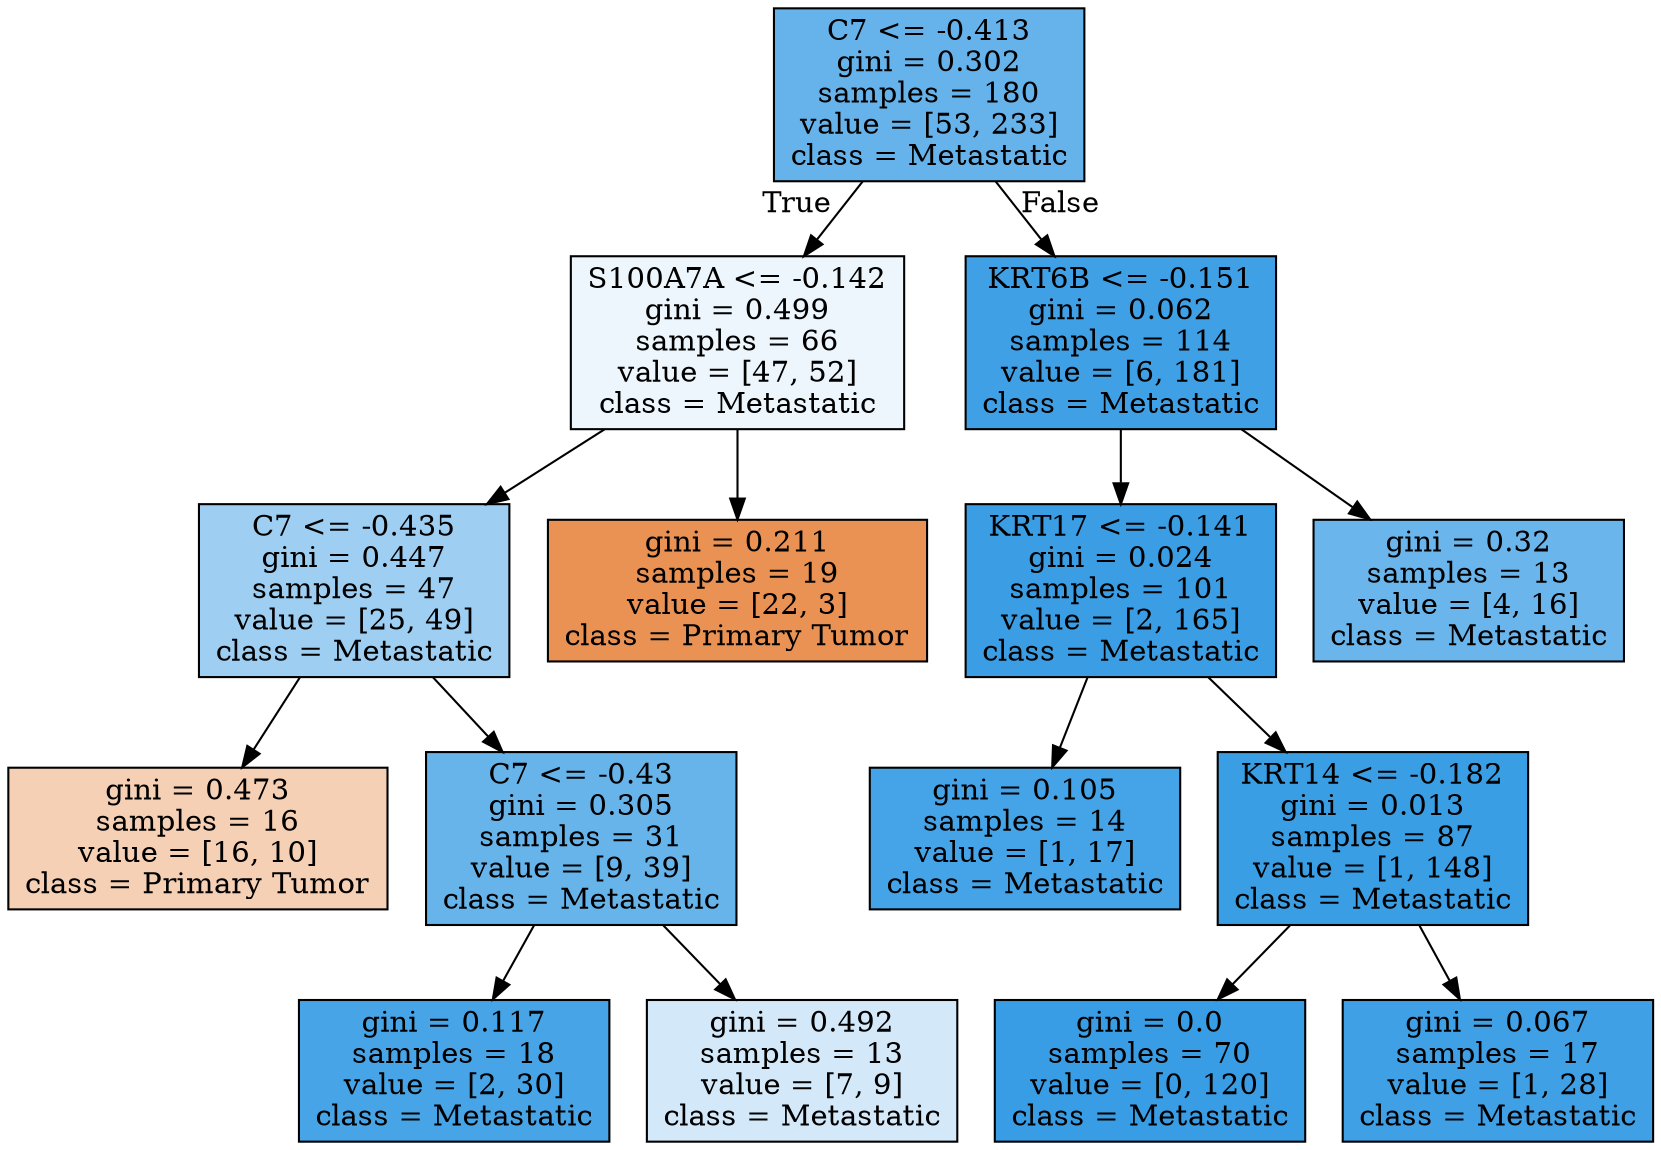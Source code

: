 digraph Tree {
node [shape=box, style="filled", color="black"] ;
0 [label="C7 <= -0.413\ngini = 0.302\nsamples = 180\nvalue = [53, 233]\nclass = Metastatic", fillcolor="#66b3eb"] ;
1 [label="S100A7A <= -0.142\ngini = 0.499\nsamples = 66\nvalue = [47, 52]\nclass = Metastatic", fillcolor="#ecf6fc"] ;
0 -> 1 [labeldistance=2.5, labelangle=45, headlabel="True"] ;
2 [label="C7 <= -0.435\ngini = 0.447\nsamples = 47\nvalue = [25, 49]\nclass = Metastatic", fillcolor="#9ecff2"] ;
1 -> 2 ;
3 [label="gini = 0.473\nsamples = 16\nvalue = [16, 10]\nclass = Primary Tumor", fillcolor="#f5d0b5"] ;
2 -> 3 ;
4 [label="C7 <= -0.43\ngini = 0.305\nsamples = 31\nvalue = [9, 39]\nclass = Metastatic", fillcolor="#67b4eb"] ;
2 -> 4 ;
5 [label="gini = 0.117\nsamples = 18\nvalue = [2, 30]\nclass = Metastatic", fillcolor="#46a4e7"] ;
4 -> 5 ;
6 [label="gini = 0.492\nsamples = 13\nvalue = [7, 9]\nclass = Metastatic", fillcolor="#d3e9f9"] ;
4 -> 6 ;
7 [label="gini = 0.211\nsamples = 19\nvalue = [22, 3]\nclass = Primary Tumor", fillcolor="#e99254"] ;
1 -> 7 ;
8 [label="KRT6B <= -0.151\ngini = 0.062\nsamples = 114\nvalue = [6, 181]\nclass = Metastatic", fillcolor="#40a0e6"] ;
0 -> 8 [labeldistance=2.5, labelangle=-45, headlabel="False"] ;
9 [label="KRT17 <= -0.141\ngini = 0.024\nsamples = 101\nvalue = [2, 165]\nclass = Metastatic", fillcolor="#3b9ee5"] ;
8 -> 9 ;
10 [label="gini = 0.105\nsamples = 14\nvalue = [1, 17]\nclass = Metastatic", fillcolor="#45a3e7"] ;
9 -> 10 ;
11 [label="KRT14 <= -0.182\ngini = 0.013\nsamples = 87\nvalue = [1, 148]\nclass = Metastatic", fillcolor="#3a9ee5"] ;
9 -> 11 ;
12 [label="gini = 0.0\nsamples = 70\nvalue = [0, 120]\nclass = Metastatic", fillcolor="#399de5"] ;
11 -> 12 ;
13 [label="gini = 0.067\nsamples = 17\nvalue = [1, 28]\nclass = Metastatic", fillcolor="#40a0e6"] ;
11 -> 13 ;
14 [label="gini = 0.32\nsamples = 13\nvalue = [4, 16]\nclass = Metastatic", fillcolor="#6ab6ec"] ;
8 -> 14 ;
}
